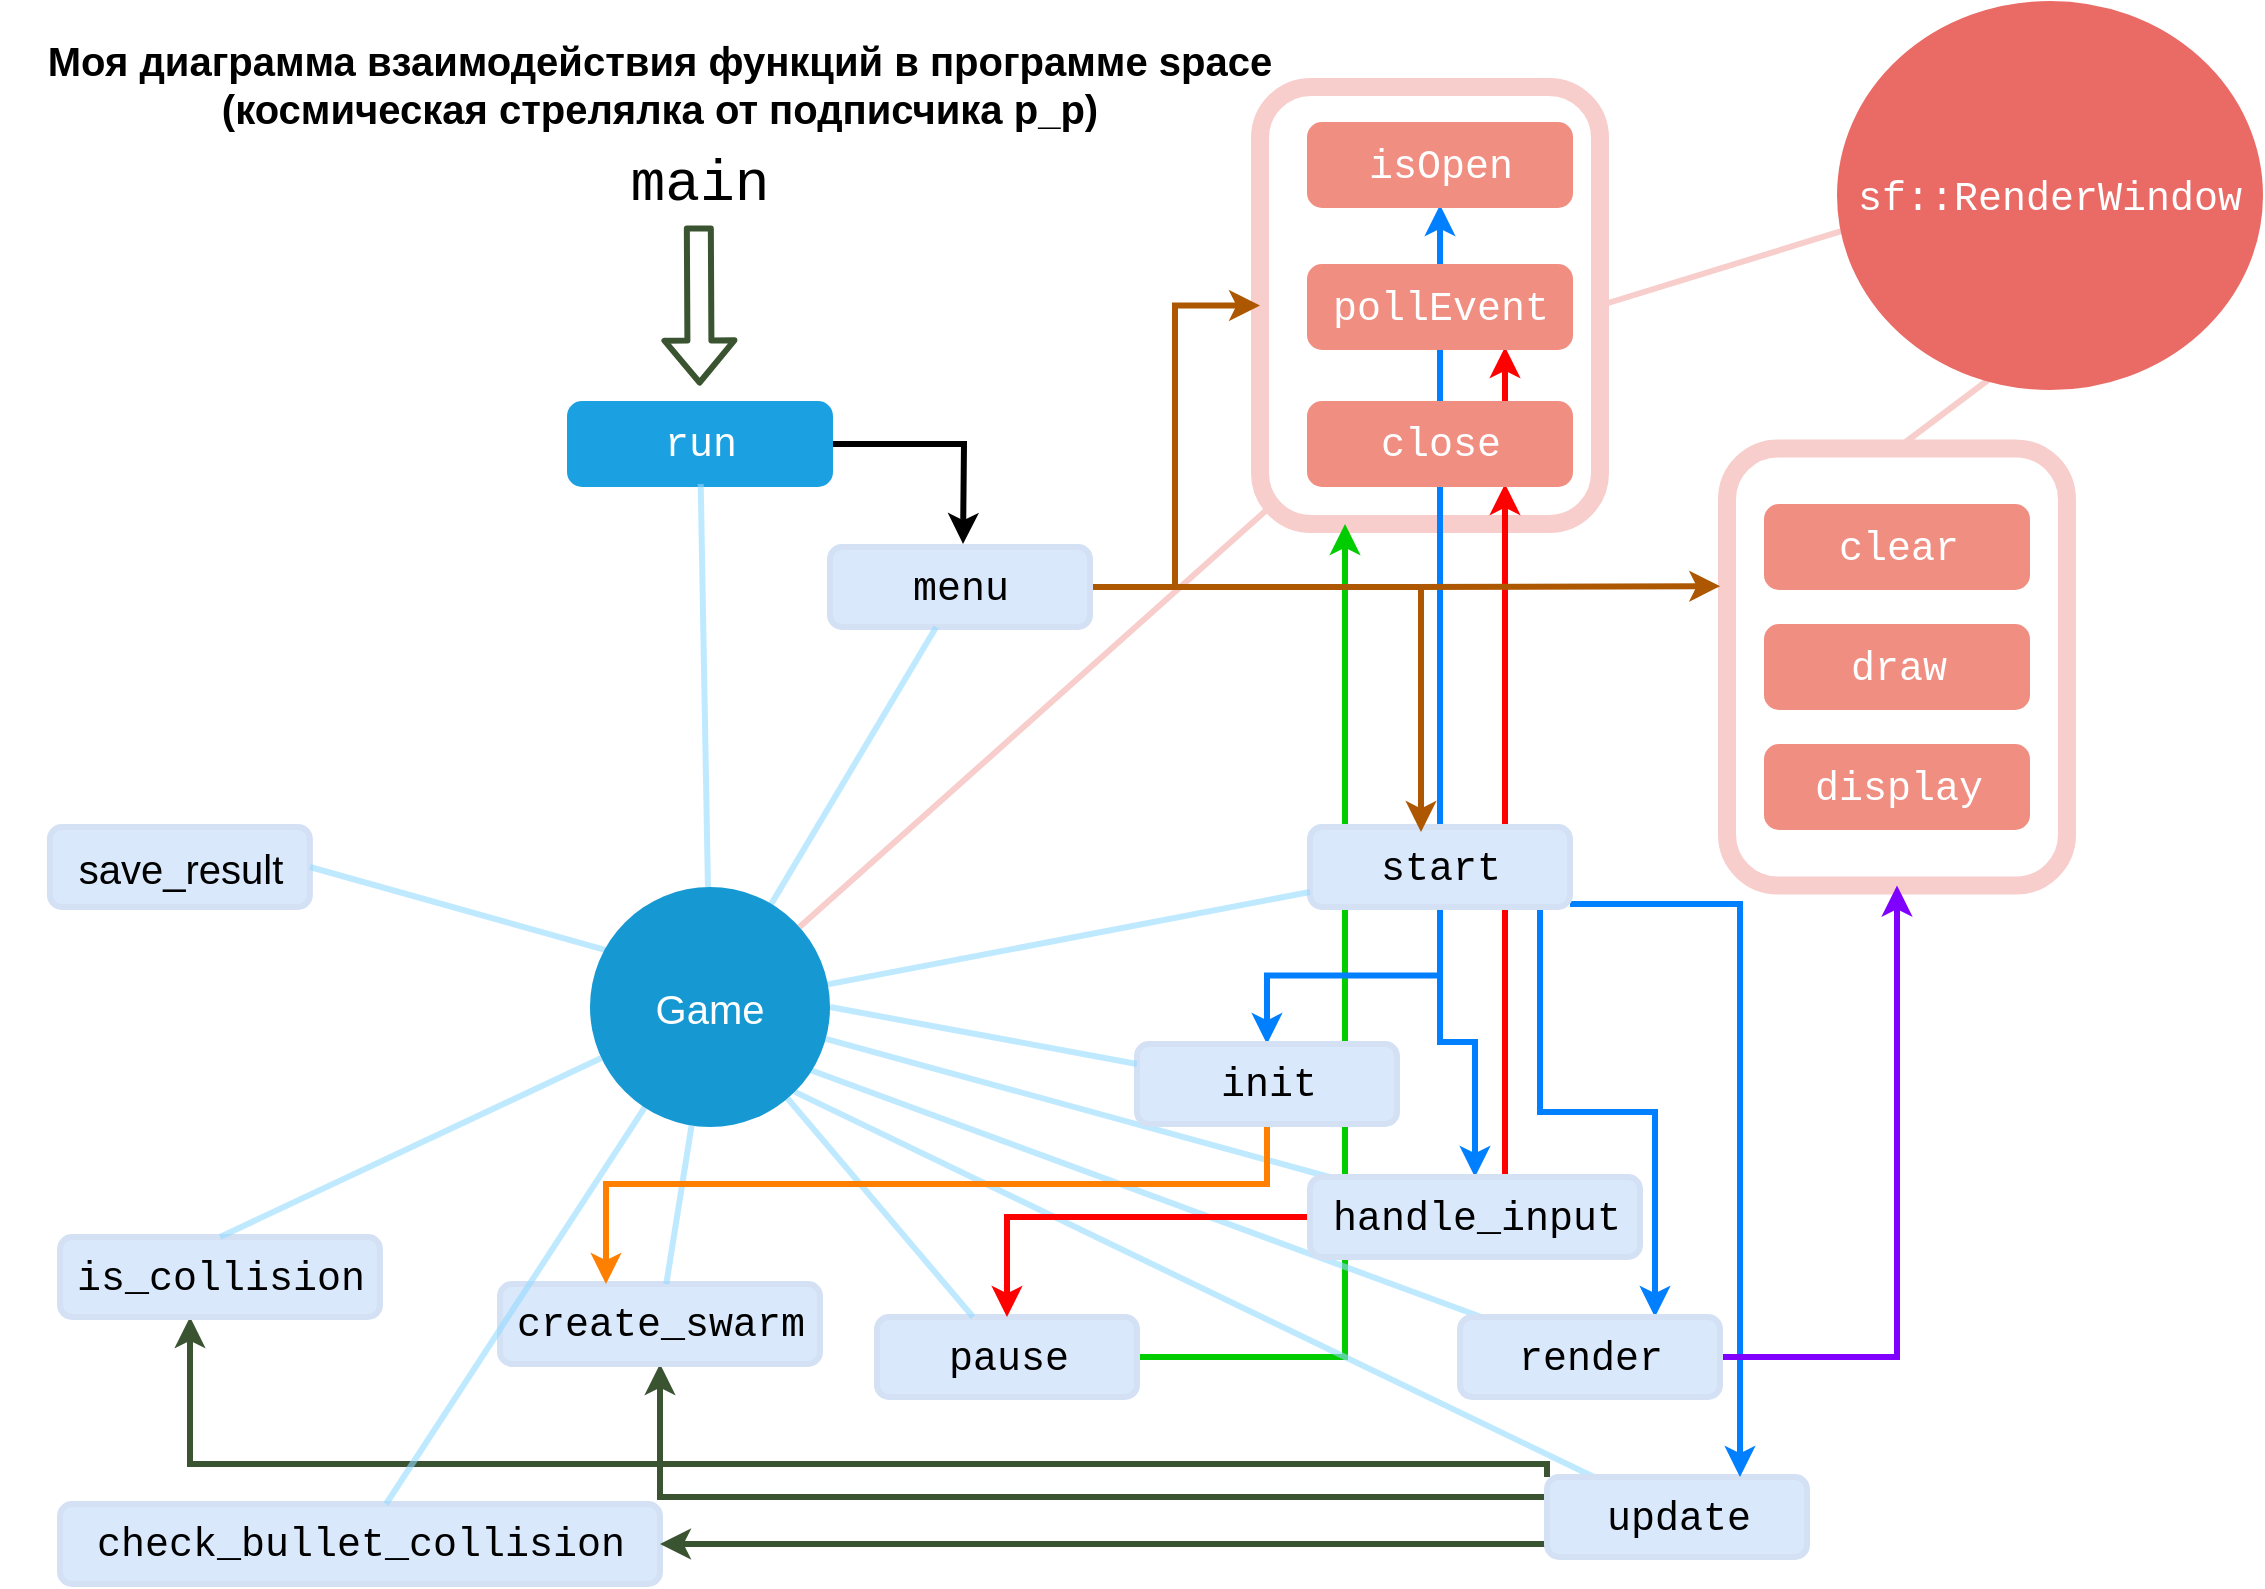 <mxfile version="14.3.0" type="github"><diagram id="6a731a19-8d31-9384-78a2-239565b7b9f0" name="Page-1"><mxGraphModel dx="1422" dy="704" grid="1" gridSize="10" guides="1" tooltips="1" connect="1" arrows="1" fold="1" page="1" pageScale="1" pageWidth="1169" pageHeight="827" background="#ffffff" math="0" shadow="0"><root><mxCell id="0"/><mxCell id="1" parent="0"/><mxCell id="mtG8DnbOM7eeNFFn7__L-1594" value="" style="endArrow=classic;html=1;strokeWidth=3;entryX=0.75;entryY=1;entryDx=0;entryDy=0;exitX=0.75;exitY=1;exitDx=0;exitDy=0;fillColor=#e51400;strokeColor=#FF0000;" parent="1" source="1373" target="mtG8DnbOM7eeNFFn7__L-1562" edge="1"><mxGeometry width="50" height="50" relative="1" as="geometry"><mxPoint x="740" y="410" as="sourcePoint"/><mxPoint x="790" y="360" as="targetPoint"/><Array as="points"/></mxGeometry></mxCell><mxCell id="mtG8DnbOM7eeNFFn7__L-1577" value="" style="rounded=1;whiteSpace=wrap;html=1;fillColor=none;strokeWidth=9;strokeColor=#F8CECC;" parent="1" vertex="1"><mxGeometry x="630" y="51.5" width="170" height="218.5" as="geometry"/></mxCell><mxCell id="mtG8DnbOM7eeNFFn7__L-1588" style="edgeStyle=orthogonalEdgeStyle;rounded=0;orthogonalLoop=1;jettySize=auto;html=1;entryX=0.25;entryY=1;entryDx=0;entryDy=0;strokeWidth=3;fillColor=#e3c800;strokeColor=#00CC00;" parent="1" source="1369" target="mtG8DnbOM7eeNFFn7__L-1577" edge="1"><mxGeometry relative="1" as="geometry"><Array as="points"><mxPoint x="672" y="687"/></Array></mxGeometry></mxCell><mxCell id="mtG8DnbOM7eeNFFn7__L-1582" style="edgeStyle=orthogonalEdgeStyle;rounded=0;orthogonalLoop=1;jettySize=auto;html=1;entryX=0.75;entryY=1;entryDx=0;entryDy=0;strokeWidth=3;strokeColor=#FF0000;" parent="1" source="1371" target="1373" edge="1"><mxGeometry relative="1" as="geometry"><Array as="points"><mxPoint x="753" y="354"/></Array></mxGeometry></mxCell><mxCell id="mtG8DnbOM7eeNFFn7__L-1580" value="" style="rounded=1;whiteSpace=wrap;html=1;fillColor=none;strokeWidth=9;strokeColor=#F8CECC;" parent="1" vertex="1"><mxGeometry x="863.5" y="232.25" width="170" height="218.5" as="geometry"/></mxCell><mxCell id="1378" value="" style="edgeStyle=none;endArrow=none;strokeWidth=3;html=1;exitX=1;exitY=1;exitDx=0;exitDy=0;opacity=60;strokeColor=#94DBFF;" parent="1" source="1350" target="1367" edge="1"><mxGeometry x="-450" y="236.5" width="100" height="100" as="geometry"><mxPoint x="-450" y="336.5" as="sourcePoint"/><mxPoint x="-350" y="236.5" as="targetPoint"/></mxGeometry></mxCell><mxCell id="1382" value="" style="edgeStyle=none;endArrow=none;strokeWidth=3;html=1;opacity=60;strokeColor=#94DBFF;" parent="1" target="1370" edge="1"><mxGeometry x="-450" y="236.5" width="100" height="100" as="geometry"><mxPoint x="397" y="540" as="sourcePoint"/><mxPoint x="-350" y="236.5" as="targetPoint"/></mxGeometry></mxCell><mxCell id="1383" value="" style="edgeStyle=none;endArrow=none;strokeWidth=3;html=1;opacity=60;strokeColor=#94DBFF;" parent="1" source="1350" target="1371" edge="1"><mxGeometry x="-450" y="236.5" width="100" height="100" as="geometry"><mxPoint x="-450" y="336.5" as="sourcePoint"/><mxPoint x="-350" y="236.5" as="targetPoint"/></mxGeometry></mxCell><mxCell id="1385" value="" style="edgeStyle=none;endArrow=none;strokeWidth=3;html=1;entryX=0.025;entryY=0.964;entryDx=0;entryDy=0;entryPerimeter=0;strokeColor=#F8CECC;" parent="1" source="1350" target="mtG8DnbOM7eeNFFn7__L-1577" edge="1"><mxGeometry x="-450" y="236.5" width="100" height="100" as="geometry"><mxPoint x="-450" y="336.5" as="sourcePoint"/><mxPoint x="-350" y="236.5" as="targetPoint"/></mxGeometry></mxCell><mxCell id="1358" value="&lt;font style=&quot;font-size: 20px&quot; face=&quot;Courier New&quot;&gt;check_bullet_collision&lt;/font&gt;" style="rounded=1;fillColor=#dae8fc;strokeWidth=3;shadow=0;html=1;strokeColor=#D4E1F5;" parent="1" vertex="1"><mxGeometry x="30" y="760" width="300" height="40" as="geometry"/></mxCell><mxCell id="mtG8DnbOM7eeNFFn7__L-1585" style="edgeStyle=orthogonalEdgeStyle;rounded=0;orthogonalLoop=1;jettySize=auto;html=1;entryX=1;entryY=0.5;entryDx=0;entryDy=0;strokeColor=#3A5431;strokeWidth=3;fillColor=#6d8764;" parent="1" source="1367" target="1358" edge="1"><mxGeometry relative="1" as="geometry"><Array as="points"><mxPoint x="660" y="780"/><mxPoint x="660" y="780"/></Array></mxGeometry></mxCell><mxCell id="mtG8DnbOM7eeNFFn7__L-1590" style="edgeStyle=orthogonalEdgeStyle;rounded=0;orthogonalLoop=1;jettySize=auto;html=1;strokeWidth=3;strokeColor=#3A5431;exitX=0;exitY=0;exitDx=0;exitDy=0;" parent="1" source="1367" target="mtG8DnbOM7eeNFFn7__L-1586" edge="1"><mxGeometry relative="1" as="geometry"><mxPoint x="90.0" y="670.0" as="targetPoint"/><Array as="points"><mxPoint x="774" y="740"/><mxPoint x="95" y="740"/></Array></mxGeometry></mxCell><mxCell id="mtG8DnbOM7eeNFFn7__L-1598" style="edgeStyle=orthogonalEdgeStyle;rounded=0;orthogonalLoop=1;jettySize=auto;html=1;entryX=0.5;entryY=1;entryDx=0;entryDy=0;strokeWidth=3;strokeColor=#3A5431;exitX=0;exitY=0.25;exitDx=0;exitDy=0;" parent="1" source="1367" target="1375" edge="1"><mxGeometry relative="1" as="geometry"/></mxCell><mxCell id="1367" value="&lt;font style=&quot;font-size: 20px&quot; face=&quot;Courier New&quot;&gt;update&lt;/font&gt;" style="rounded=1;fillColor=#dae8fc;strokeWidth=3;shadow=0;html=1;strokeColor=#D4E1F5;" parent="1" vertex="1"><mxGeometry x="773.5" y="746.5" width="130" height="40" as="geometry"/></mxCell><mxCell id="mtG8DnbOM7eeNFFn7__L-1566" style="edgeStyle=orthogonalEdgeStyle;rounded=0;orthogonalLoop=1;jettySize=auto;html=1;entryX=0.5;entryY=0;entryDx=0;entryDy=0;strokeColor=#007FFF;strokeWidth=3;" parent="1" source="1368" target="1376" edge="1"><mxGeometry relative="1" as="geometry"/></mxCell><mxCell id="mtG8DnbOM7eeNFFn7__L-1568" style="edgeStyle=orthogonalEdgeStyle;rounded=0;orthogonalLoop=1;jettySize=auto;html=1;entryX=0.5;entryY=0;entryDx=0;entryDy=0;strokeColor=#007FFF;strokeWidth=3;" parent="1" source="1368" target="1371" edge="1"><mxGeometry relative="1" as="geometry"/></mxCell><mxCell id="mtG8DnbOM7eeNFFn7__L-1569" style="edgeStyle=orthogonalEdgeStyle;rounded=0;orthogonalLoop=1;jettySize=auto;html=1;entryX=0.75;entryY=0;entryDx=0;entryDy=0;strokeColor=#007FFF;strokeWidth=3;" parent="1" source="1368" target="1370" edge="1"><mxGeometry relative="1" as="geometry"><Array as="points"><mxPoint x="770" y="564"/><mxPoint x="827" y="564"/></Array></mxGeometry></mxCell><mxCell id="mtG8DnbOM7eeNFFn7__L-1570" style="edgeStyle=orthogonalEdgeStyle;rounded=0;orthogonalLoop=1;jettySize=auto;html=1;strokeColor=#007FFF;strokeWidth=3;" parent="1" source="1368" target="1367" edge="1"><mxGeometry relative="1" as="geometry"><Array as="points"><mxPoint x="870" y="460"/></Array></mxGeometry></mxCell><mxCell id="mtG8DnbOM7eeNFFn7__L-1593" style="edgeStyle=orthogonalEdgeStyle;rounded=0;orthogonalLoop=1;jettySize=auto;html=1;entryX=0.5;entryY=1;entryDx=0;entryDy=0;strokeWidth=3;strokeColor=#007FFF;" parent="1" source="1368" target="mtG8DnbOM7eeNFFn7__L-1560" edge="1"><mxGeometry relative="1" as="geometry"/></mxCell><mxCell id="1368" value="&lt;font style=&quot;font-size: 20px&quot; face=&quot;Courier New&quot;&gt;start&lt;/font&gt;" style="rounded=1;fillColor=#dae8fc;strokeWidth=3;shadow=0;html=1;strokeColor=#D4E1F5;" parent="1" vertex="1"><mxGeometry x="655" y="421.5" width="130" height="40" as="geometry"/></mxCell><mxCell id="1369" value="&lt;font style=&quot;font-size: 20px&quot; face=&quot;Courier New&quot;&gt;pause&lt;/font&gt;" style="rounded=1;fillColor=#dae8fc;strokeWidth=3;shadow=0;html=1;strokeColor=#D4E1F5;" parent="1" vertex="1"><mxGeometry x="438.5" y="666.5" width="130" height="40" as="geometry"/></mxCell><mxCell id="mtG8DnbOM7eeNFFn7__L-1575" style="edgeStyle=orthogonalEdgeStyle;rounded=0;orthogonalLoop=1;jettySize=auto;html=1;strokeColor=#7F00FF;strokeWidth=3;" parent="1" source="1370" target="mtG8DnbOM7eeNFFn7__L-1580" edge="1"><mxGeometry relative="1" as="geometry"><mxPoint x="923" y="470" as="targetPoint"/></mxGeometry></mxCell><mxCell id="1370" value="&lt;font style=&quot;font-size: 20px&quot; face=&quot;Courier New&quot;&gt;render&lt;/font&gt;" style="rounded=1;fillColor=#dae8fc;strokeWidth=3;shadow=0;html=1;strokeColor=#D4E1F5;" parent="1" vertex="1"><mxGeometry x="730" y="666.5" width="130" height="40" as="geometry"/></mxCell><mxCell id="mtG8DnbOM7eeNFFn7__L-1573" style="edgeStyle=orthogonalEdgeStyle;rounded=0;orthogonalLoop=1;jettySize=auto;html=1;entryX=0.5;entryY=0;entryDx=0;entryDy=0;strokeColor=#FF0000;strokeWidth=3;" parent="1" source="1371" target="1369" edge="1"><mxGeometry relative="1" as="geometry"/></mxCell><mxCell id="1371" value="&lt;font style=&quot;font-size: 20px&quot; face=&quot;Courier New&quot;&gt;handle_input&lt;/font&gt;" style="rounded=1;fillColor=#dae8fc;strokeWidth=3;shadow=0;html=1;strokeColor=#D4E1F5;" parent="1" vertex="1"><mxGeometry x="655" y="596.5" width="165" height="40" as="geometry"/></mxCell><mxCell id="mtG8DnbOM7eeNFFn7__L-1543" style="edgeStyle=orthogonalEdgeStyle;rounded=0;orthogonalLoop=1;jettySize=auto;html=1;strokeWidth=3;" parent="1" source="1372" edge="1"><mxGeometry relative="1" as="geometry"><mxPoint x="481.5" y="280" as="targetPoint"/></mxGeometry></mxCell><mxCell id="1372" value="&lt;font style=&quot;font-size: 20px&quot; face=&quot;Courier New&quot;&gt;run&lt;/font&gt;" style="rounded=1;strokeWidth=3;shadow=0;html=1;fontColor=#ffffff;fillColor=#1ba1e2;strokeColor=#1BA1E2;" parent="1" vertex="1"><mxGeometry x="285" y="210" width="130" height="40" as="geometry"/></mxCell><mxCell id="1373" value="&lt;font style=&quot;font-size: 20px&quot; face=&quot;Courier New&quot;&gt;close&lt;/font&gt;" style="rounded=1;strokeWidth=3;shadow=0;html=1;fontColor=#ffffff;strokeColor=#F08E81;fillColor=#F08E81;" parent="1" vertex="1"><mxGeometry x="655" y="210" width="130" height="40" as="geometry"/></mxCell><mxCell id="mtG8DnbOM7eeNFFn7__L-1545" style="edgeStyle=orthogonalEdgeStyle;rounded=0;orthogonalLoop=1;jettySize=auto;html=1;entryX=0.427;entryY=0.063;entryDx=0;entryDy=0;entryPerimeter=0;strokeWidth=3;strokeColor=#AD5700;" parent="1" source="1374" target="1368" edge="1"><mxGeometry relative="1" as="geometry"><Array as="points"><mxPoint x="710.5" y="301"/></Array></mxGeometry></mxCell><mxCell id="mtG8DnbOM7eeNFFn7__L-1564" style="edgeStyle=orthogonalEdgeStyle;rounded=0;orthogonalLoop=1;jettySize=auto;html=1;strokeWidth=3;entryX=0;entryY=0.5;entryDx=0;entryDy=0;fillColor=#a0522d;strokeColor=#AD5700;" parent="1" source="1374" target="mtG8DnbOM7eeNFFn7__L-1577" edge="1"><mxGeometry relative="1" as="geometry"><mxPoint x="600" y="80" as="targetPoint"/></mxGeometry></mxCell><mxCell id="mtG8DnbOM7eeNFFn7__L-1581" style="edgeStyle=orthogonalEdgeStyle;rounded=0;orthogonalLoop=1;jettySize=auto;html=1;entryX=-0.02;entryY=0.315;entryDx=0;entryDy=0;entryPerimeter=0;strokeWidth=3;fillColor=#a0522d;strokeColor=#AD5700;" parent="1" source="1374" target="mtG8DnbOM7eeNFFn7__L-1580" edge="1"><mxGeometry relative="1" as="geometry"/></mxCell><mxCell id="1374" value="&lt;font style=&quot;font-size: 20px&quot; face=&quot;Courier New&quot;&gt;menu&lt;/font&gt;" style="rounded=1;fillColor=#dae8fc;strokeWidth=3;shadow=0;html=1;strokeColor=#D4E1F5;" parent="1" vertex="1"><mxGeometry x="415" y="281.5" width="130" height="40" as="geometry"/></mxCell><mxCell id="1375" value="&lt;font style=&quot;font-size: 20px&quot; face=&quot;Courier New&quot;&gt;create_swarm&lt;/font&gt;" style="rounded=1;fillColor=#dae8fc;strokeWidth=3;shadow=0;html=1;strokeColor=#D4E1F5;" parent="1" vertex="1"><mxGeometry x="250" y="650" width="160" height="40" as="geometry"/></mxCell><mxCell id="1379" value="" style="edgeStyle=none;endArrow=none;strokeWidth=3;html=1;opacity=60;strokeColor=#94DBFF;" parent="1" source="1350" target="1358" edge="1"><mxGeometry x="-450" y="236.5" width="100" height="100" as="geometry"><mxPoint x="-450" y="336.5" as="sourcePoint"/><mxPoint x="-350" y="236.5" as="targetPoint"/></mxGeometry></mxCell><mxCell id="1380" value="" style="edgeStyle=none;endArrow=none;strokeWidth=3;html=1;opacity=60;strokeColor=#94DBFF;" parent="1" source="1350" target="1368" edge="1"><mxGeometry x="-450" y="236.5" width="100" height="100" as="geometry"><mxPoint x="-450" y="336.5" as="sourcePoint"/><mxPoint x="-350" y="236.5" as="targetPoint"/></mxGeometry></mxCell><mxCell id="1381" value="" style="edgeStyle=none;endArrow=none;strokeWidth=3;html=1;opacity=60;strokeColor=#94DBFF;" parent="1" source="1350" target="1369" edge="1"><mxGeometry x="-450" y="236.5" width="100" height="100" as="geometry"><mxPoint x="-450" y="336.5" as="sourcePoint"/><mxPoint x="-350" y="236.5" as="targetPoint"/></mxGeometry></mxCell><mxCell id="1384" value="" style="edgeStyle=none;endArrow=none;strokeWidth=3;html=1;strokeColor=#94DBFF;opacity=60;" parent="1" source="1350" target="1372" edge="1"><mxGeometry x="-450" y="236.5" width="100" height="100" as="geometry"><mxPoint x="-450" y="336.5" as="sourcePoint"/><mxPoint x="-350" y="236.5" as="targetPoint"/></mxGeometry></mxCell><mxCell id="1386" value="" style="edgeStyle=none;endArrow=none;strokeWidth=3;html=1;strokeColor=#94DBFF;opacity=60;" parent="1" source="1350" target="1374" edge="1"><mxGeometry x="-450" y="236.5" width="100" height="100" as="geometry"><mxPoint x="-450" y="336.5" as="sourcePoint"/><mxPoint x="-350" y="236.5" as="targetPoint"/></mxGeometry></mxCell><mxCell id="1387" value="" style="edgeStyle=none;endArrow=none;strokeWidth=3;html=1;opacity=60;strokeColor=#94DBFF;" parent="1" source="1350" target="1375" edge="1"><mxGeometry x="-450" y="236.5" width="100" height="100" as="geometry"><mxPoint x="-450" y="336.5" as="sourcePoint"/><mxPoint x="-350" y="236.5" as="targetPoint"/></mxGeometry></mxCell><mxCell id="mtG8DnbOM7eeNFFn7__L-1547" value="&lt;font style=&quot;font-size: 20px&quot; face=&quot;Courier New&quot;&gt;draw&lt;/font&gt;" style="rounded=1;strokeWidth=3;shadow=0;html=1;fontColor=#ffffff;fillColor=#F08E81;strokeColor=#F08E81;" parent="1" vertex="1"><mxGeometry x="883.5" y="321.5" width="130" height="40" as="geometry"/></mxCell><mxCell id="mtG8DnbOM7eeNFFn7__L-1548" value="&lt;font style=&quot;font-size: 20px&quot; face=&quot;Courier New&quot;&gt;display&lt;/font&gt;" style="rounded=1;strokeWidth=3;shadow=0;html=1;fontColor=#ffffff;fillColor=#F08E81;strokeColor=#F08E81;" parent="1" vertex="1"><mxGeometry x="883.5" y="381.5" width="130" height="40" as="geometry"/></mxCell><mxCell id="mtG8DnbOM7eeNFFn7__L-1557" value="" style="edgeStyle=none;endArrow=none;strokeWidth=3;html=1;fillColor=#d80073;exitX=0.5;exitY=0;exitDx=0;exitDy=0;strokeColor=#F8CECC;" parent="1" source="mtG8DnbOM7eeNFFn7__L-1580" edge="1"><mxGeometry x="-163.99" y="157.08" width="100" height="100" as="geometry"><mxPoint x="960" y="280" as="sourcePoint"/><mxPoint x="1002" y="192" as="targetPoint"/></mxGeometry></mxCell><mxCell id="mtG8DnbOM7eeNFFn7__L-1560" value="&lt;font style=&quot;font-size: 20px&quot; face=&quot;Courier New&quot;&gt;isOpen&lt;/font&gt;" style="rounded=1;strokeWidth=3;shadow=0;html=1;fontColor=#ffffff;strokeColor=#F08E81;fillColor=#F08E81;" parent="1" vertex="1"><mxGeometry x="655" y="70.5" width="130" height="40" as="geometry"/></mxCell><mxCell id="mtG8DnbOM7eeNFFn7__L-1562" value="&lt;font style=&quot;font-size: 20px&quot; face=&quot;Courier New&quot;&gt;pollEvent&lt;/font&gt;" style="rounded=1;strokeWidth=3;shadow=0;html=1;fontColor=#ffffff;strokeColor=#F08E81;fillColor=#F08E81;" parent="1" vertex="1"><mxGeometry x="655" y="141.5" width="130" height="40" as="geometry"/></mxCell><mxCell id="mtG8DnbOM7eeNFFn7__L-1563" value="" style="edgeStyle=none;endArrow=none;strokeWidth=3;html=1;fillColor=#d80073;exitX=1;exitY=0.5;exitDx=0;exitDy=0;strokeColor=#F8CECC;entryX=0.007;entryY=0.592;entryDx=0;entryDy=0;entryPerimeter=0;" parent="1" source="mtG8DnbOM7eeNFFn7__L-1577" target="mtG8DnbOM7eeNFFn7__L-1553" edge="1"><mxGeometry x="-342.49" y="77.08" width="100" height="100" as="geometry"><mxPoint x="810" y="152" as="sourcePoint"/><mxPoint x="910" y="120" as="targetPoint"/></mxGeometry></mxCell><mxCell id="mtG8DnbOM7eeNFFn7__L-1584" style="edgeStyle=orthogonalEdgeStyle;rounded=0;orthogonalLoop=1;jettySize=auto;html=1;strokeWidth=3;strokeColor=#FF8000;" parent="1" source="1376" target="1375" edge="1"><mxGeometry relative="1" as="geometry"><Array as="points"><mxPoint x="633" y="600"/><mxPoint x="303" y="600"/></Array></mxGeometry></mxCell><mxCell id="1376" value="&lt;font style=&quot;font-size: 20px&quot; face=&quot;Courier New&quot;&gt;init&lt;/font&gt;" style="rounded=1;fillColor=#dae8fc;strokeWidth=3;shadow=0;html=1;strokeColor=#D4E1F5;" parent="1" vertex="1"><mxGeometry x="568.5" y="530" width="130" height="40" as="geometry"/></mxCell><mxCell id="mtG8DnbOM7eeNFFn7__L-1546" value="&lt;font style=&quot;font-size: 20px&quot; face=&quot;Courier New&quot;&gt;clear&lt;/font&gt;" style="rounded=1;strokeWidth=3;shadow=0;html=1;fontColor=#ffffff;strokeColor=#F08E81;fillColor=#F08E81;" parent="1" vertex="1"><mxGeometry x="883.5" y="261.5" width="130" height="40" as="geometry"/></mxCell><mxCell id="mtG8DnbOM7eeNFFn7__L-1586" value="&lt;font style=&quot;font-size: 20px&quot; face=&quot;Courier New&quot;&gt;is_collision&lt;/font&gt;" style="rounded=1;fillColor=#dae8fc;strokeWidth=3;shadow=0;html=1;strokeColor=#D4E1F5;" parent="1" vertex="1"><mxGeometry x="30" y="626.5" width="160" height="40" as="geometry"/></mxCell><mxCell id="mtG8DnbOM7eeNFFn7__L-1587" value="" style="edgeStyle=none;endArrow=none;strokeWidth=3;html=1;entryX=0.5;entryY=0;entryDx=0;entryDy=0;opacity=60;strokeColor=#94DBFF;" parent="1" source="1350" target="mtG8DnbOM7eeNFFn7__L-1586" edge="1"><mxGeometry x="-440" y="246.5" width="100" height="100" as="geometry"><mxPoint x="329.188" y="569.641" as="sourcePoint"/><mxPoint x="189.902" y="756.5" as="targetPoint"/></mxGeometry></mxCell><mxCell id="mtG8DnbOM7eeNFFn7__L-1589" value="" style="edgeStyle=none;endArrow=none;strokeWidth=3;html=1;opacity=60;exitX=1;exitY=0.5;exitDx=0;exitDy=0;entryX=0;entryY=0.25;entryDx=0;entryDy=0;strokeColor=#94DBFF;" parent="1" source="1350" target="1376" edge="1"><mxGeometry x="-440" y="246.5" width="100" height="100" as="geometry"><mxPoint x="423.927" y="510.206" as="sourcePoint"/><mxPoint x="665" y="463.966" as="targetPoint"/></mxGeometry></mxCell><mxCell id="mtG8DnbOM7eeNFFn7__L-1591" value="" style="shape=flexArrow;endArrow=classic;html=1;strokeColor=#3A5431;strokeWidth=3;" parent="1" edge="1"><mxGeometry width="50" height="50" relative="1" as="geometry"><mxPoint x="349.41" y="120.75" as="sourcePoint"/><mxPoint x="349.82" y="200.75" as="targetPoint"/></mxGeometry></mxCell><mxCell id="mtG8DnbOM7eeNFFn7__L-1553" value="&lt;font face=&quot;Courier New&quot;&gt;sf::RenderWindow&lt;/font&gt;" style="ellipse;whiteSpace=wrap;html=1;shadow=0;fontFamily=Helvetica;fontSize=20;fontColor=#ffffff;align=center;strokeWidth=3;fillColor=#EA6B66;strokeColor=#EA6B66;" parent="1" vertex="1"><mxGeometry x="920" y="10" width="210" height="191.5" as="geometry"/></mxCell><mxCell id="mtG8DnbOM7eeNFFn7__L-1595" value="&lt;font style=&quot;font-size: 20px&quot;&gt;save_result&lt;/font&gt;" style="rounded=1;fillColor=#dae8fc;strokeWidth=3;shadow=0;html=1;strokeColor=#D4E1F5;" parent="1" vertex="1"><mxGeometry x="24.94" y="421.5" width="130" height="40" as="geometry"/></mxCell><mxCell id="mtG8DnbOM7eeNFFn7__L-1597" value="" style="edgeStyle=none;endArrow=none;strokeWidth=3;html=1;entryX=1;entryY=0.5;entryDx=0;entryDy=0;opacity=60;strokeColor=#94DBFF;exitX=0.077;exitY=0.266;exitDx=0;exitDy=0;exitPerimeter=0;" parent="1" source="1350" target="mtG8DnbOM7eeNFFn7__L-1595" edge="1"><mxGeometry x="-430" y="256.5" width="100" height="100" as="geometry"><mxPoint x="310.059" y="545.614" as="sourcePoint"/><mxPoint x="105" y="636.5" as="targetPoint"/></mxGeometry></mxCell><mxCell id="1350" value="Game" style="ellipse;whiteSpace=wrap;html=1;shadow=0;fontFamily=Helvetica;fontSize=20;fontColor=#FFFFFF;align=center;strokeWidth=3;fillColor=#1699D3;strokeColor=none;" parent="1" vertex="1"><mxGeometry x="295" y="451.5" width="120" height="120" as="geometry"/></mxCell><mxCell id="mtG8DnbOM7eeNFFn7__L-1599" value="&lt;font style=&quot;font-size: 29px&quot; face=&quot;Courier New&quot;&gt;main&lt;/font&gt;" style="text;html=1;strokeColor=none;fillColor=none;align=center;verticalAlign=middle;whiteSpace=wrap;rounded=0;" parent="1" vertex="1"><mxGeometry x="330" y="90.5" width="40" height="20" as="geometry"/></mxCell><mxCell id="mtG8DnbOM7eeNFFn7__L-1602" value="&lt;h2 style=&quot;font-size: 20px&quot;&gt;Моя диаграмма взаимодействия функций в программе space (космическая стрелялка от подписчика p_p) &lt;br&gt;&lt;/h2&gt;" style="text;html=1;strokeColor=none;fillColor=none;align=center;verticalAlign=middle;whiteSpace=wrap;rounded=0;" parent="1" vertex="1"><mxGeometry y="10" width="660" height="80" as="geometry"/></mxCell></root></mxGraphModel></diagram></mxfile>
